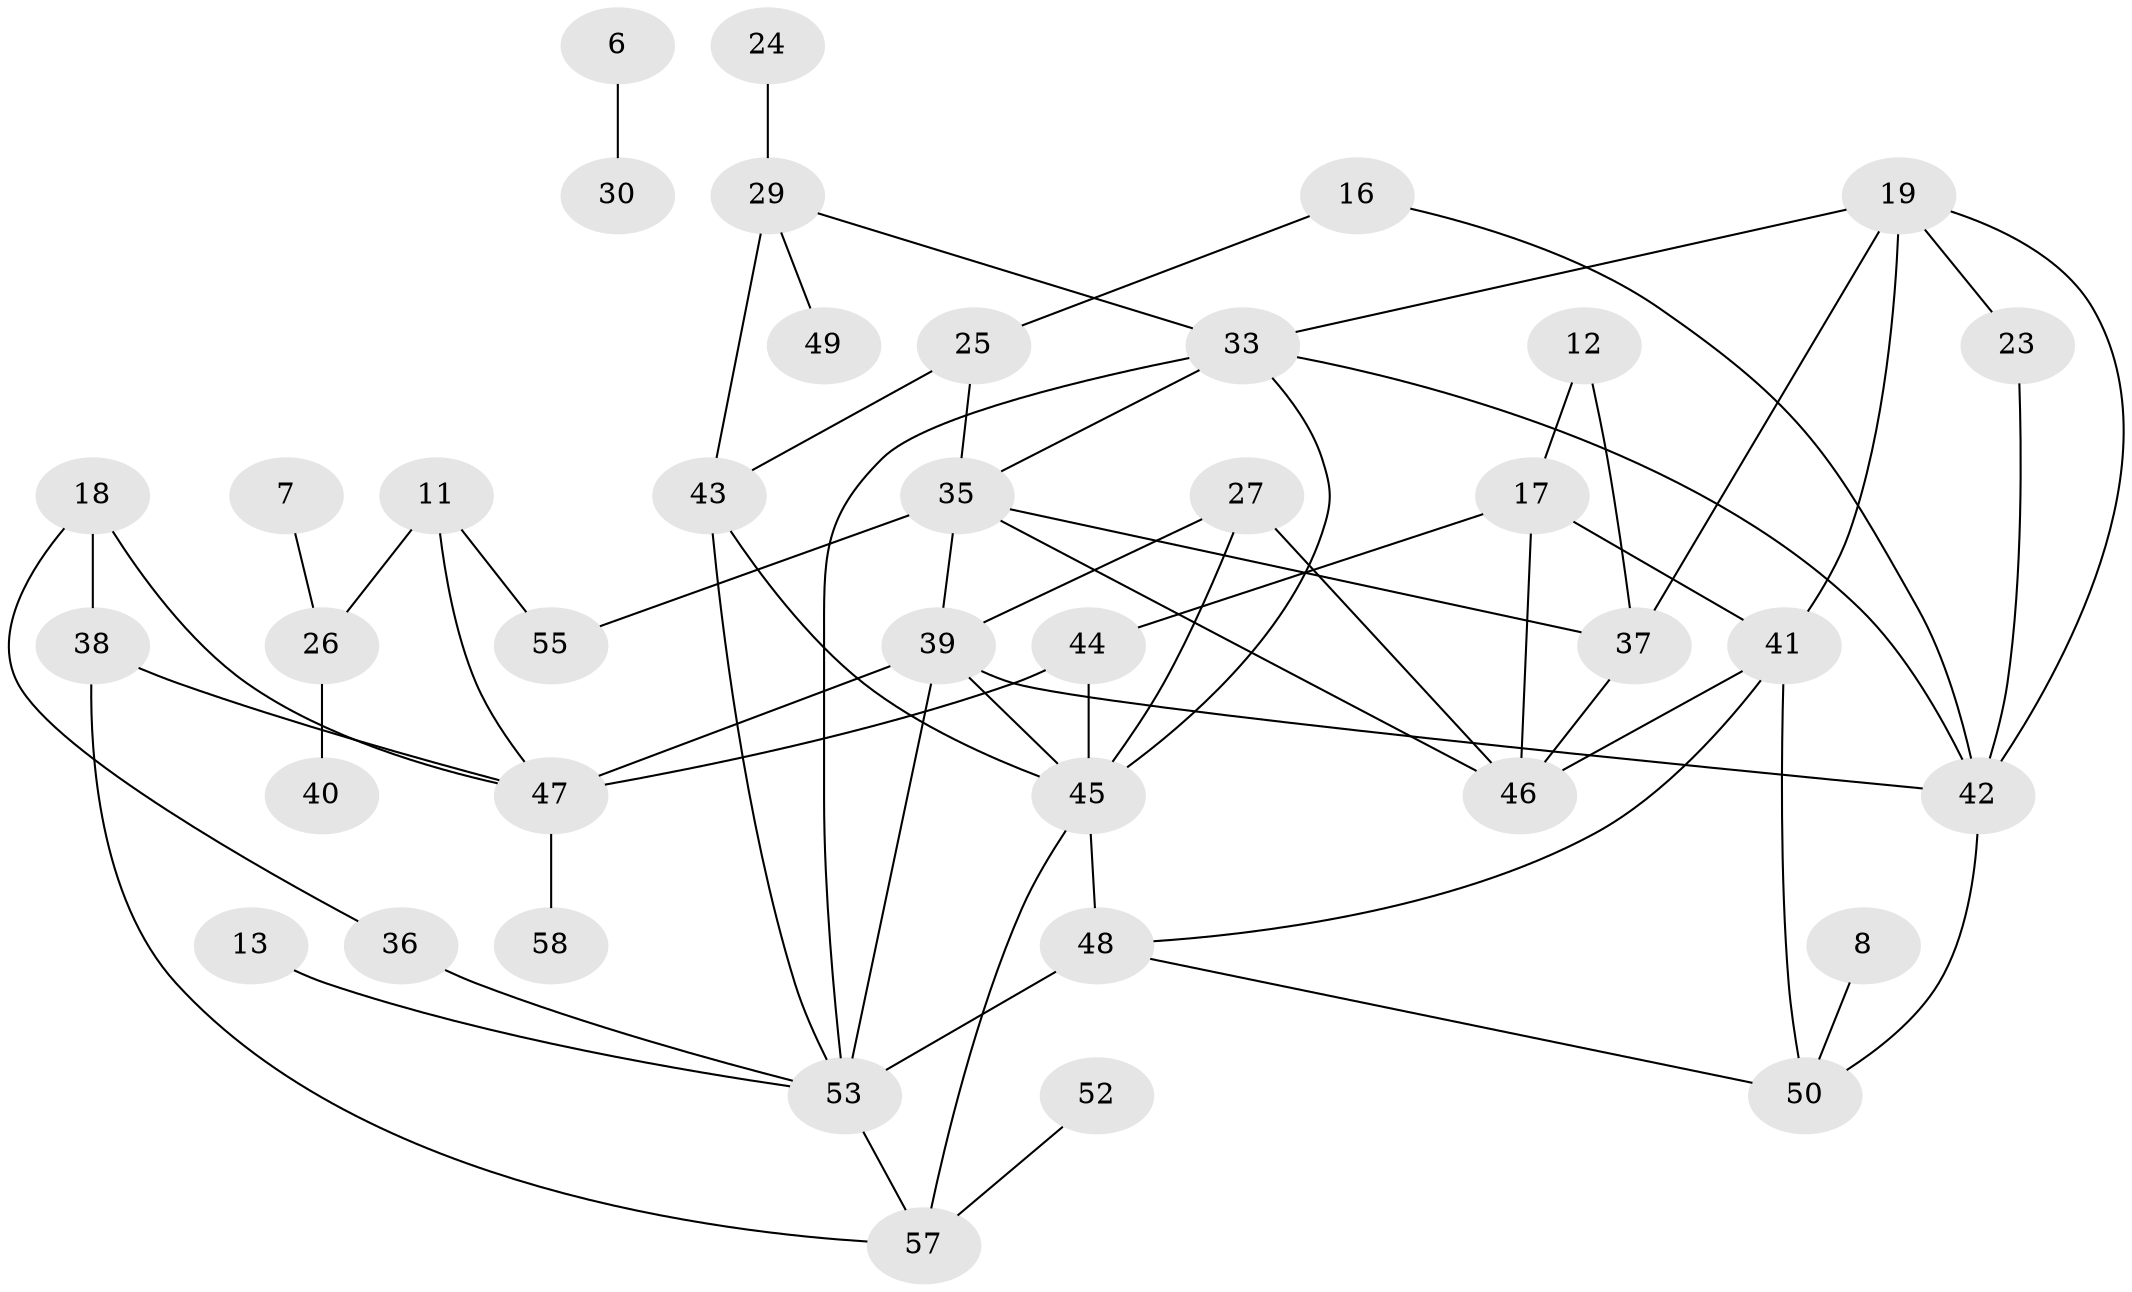 // original degree distribution, {4: 0.10204081632653061, 0: 0.10204081632653061, 1: 0.2653061224489796, 2: 0.23809523809523808, 3: 0.23129251700680273, 5: 0.04081632653061224, 6: 0.013605442176870748, 7: 0.006802721088435374}
// Generated by graph-tools (version 1.1) at 2025/35/03/04/25 23:35:46]
// undirected, 39 vertices, 64 edges
graph export_dot {
  node [color=gray90,style=filled];
  6;
  7;
  8;
  11;
  12;
  13;
  16;
  17;
  18;
  19;
  23;
  24;
  25;
  26;
  27;
  29;
  30;
  33;
  35;
  36;
  37;
  38;
  39;
  40;
  41;
  42;
  43;
  44;
  45;
  46;
  47;
  48;
  49;
  50;
  52;
  53;
  55;
  57;
  58;
  6 -- 30 [weight=1.0];
  7 -- 26 [weight=1.0];
  8 -- 50 [weight=1.0];
  11 -- 26 [weight=2.0];
  11 -- 47 [weight=1.0];
  11 -- 55 [weight=1.0];
  12 -- 17 [weight=1.0];
  12 -- 37 [weight=1.0];
  13 -- 53 [weight=1.0];
  16 -- 25 [weight=1.0];
  16 -- 42 [weight=1.0];
  17 -- 41 [weight=1.0];
  17 -- 44 [weight=1.0];
  17 -- 46 [weight=1.0];
  18 -- 36 [weight=1.0];
  18 -- 38 [weight=1.0];
  18 -- 47 [weight=1.0];
  19 -- 23 [weight=1.0];
  19 -- 33 [weight=1.0];
  19 -- 37 [weight=1.0];
  19 -- 41 [weight=1.0];
  19 -- 42 [weight=1.0];
  23 -- 42 [weight=1.0];
  24 -- 29 [weight=1.0];
  25 -- 35 [weight=1.0];
  25 -- 43 [weight=1.0];
  26 -- 40 [weight=1.0];
  27 -- 39 [weight=1.0];
  27 -- 45 [weight=1.0];
  27 -- 46 [weight=1.0];
  29 -- 33 [weight=1.0];
  29 -- 43 [weight=2.0];
  29 -- 49 [weight=1.0];
  33 -- 35 [weight=1.0];
  33 -- 42 [weight=1.0];
  33 -- 45 [weight=1.0];
  33 -- 53 [weight=1.0];
  35 -- 37 [weight=1.0];
  35 -- 39 [weight=2.0];
  35 -- 46 [weight=1.0];
  35 -- 55 [weight=2.0];
  36 -- 53 [weight=1.0];
  37 -- 46 [weight=1.0];
  38 -- 47 [weight=1.0];
  38 -- 57 [weight=1.0];
  39 -- 42 [weight=1.0];
  39 -- 45 [weight=1.0];
  39 -- 47 [weight=2.0];
  39 -- 53 [weight=1.0];
  41 -- 46 [weight=1.0];
  41 -- 48 [weight=1.0];
  41 -- 50 [weight=1.0];
  42 -- 50 [weight=1.0];
  43 -- 45 [weight=1.0];
  43 -- 53 [weight=1.0];
  44 -- 45 [weight=1.0];
  44 -- 47 [weight=1.0];
  45 -- 48 [weight=1.0];
  45 -- 57 [weight=1.0];
  47 -- 58 [weight=1.0];
  48 -- 50 [weight=1.0];
  48 -- 53 [weight=2.0];
  52 -- 57 [weight=1.0];
  53 -- 57 [weight=1.0];
}
